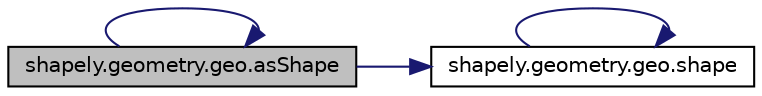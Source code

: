 digraph "shapely.geometry.geo.asShape"
{
 // LATEX_PDF_SIZE
  edge [fontname="Helvetica",fontsize="10",labelfontname="Helvetica",labelfontsize="10"];
  node [fontname="Helvetica",fontsize="10",shape=record];
  rankdir="LR";
  Node1 [label="shapely.geometry.geo.asShape",height=0.2,width=0.4,color="black", fillcolor="grey75", style="filled", fontcolor="black",tooltip=" "];
  Node1 -> Node1 [color="midnightblue",fontsize="10",style="solid",fontname="Helvetica"];
  Node1 -> Node2 [color="midnightblue",fontsize="10",style="solid",fontname="Helvetica"];
  Node2 [label="shapely.geometry.geo.shape",height=0.2,width=0.4,color="black", fillcolor="white", style="filled",URL="$d9/de3/namespaceshapely_1_1geometry_1_1geo.html#a56efdee4852c778f7b53b2471763860d",tooltip=" "];
  Node2 -> Node2 [color="midnightblue",fontsize="10",style="solid",fontname="Helvetica"];
}
